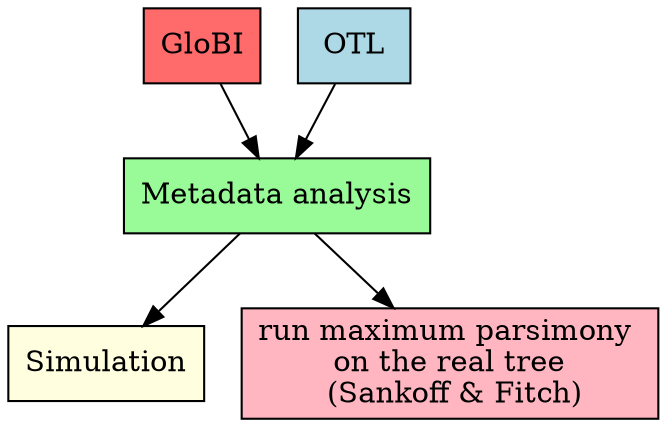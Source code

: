 digraph G {
	node [style=filled, fillcolor=seagreen1, shape=box];

	cluster_0 [label = "GloBI", fillcolor=indianred1]
	cluster_1 [label = "OTL", fillcolor=lightblue]
	cluster_2 [label = "Metadata analysis", fillcolor=palegreen]
	cluster_3 [label = "Simulation", fillcolor=lightyellow]
	cluster_4 [label = "run maximum parsimony \n on the real tree \n (Sankoff & Fitch)", fillcolor=lightpink]

	cluster_0 -> cluster_2
	cluster_1 -> cluster_2
	cluster_2 -> cluster_3
	cluster_2 -> cluster_4

}